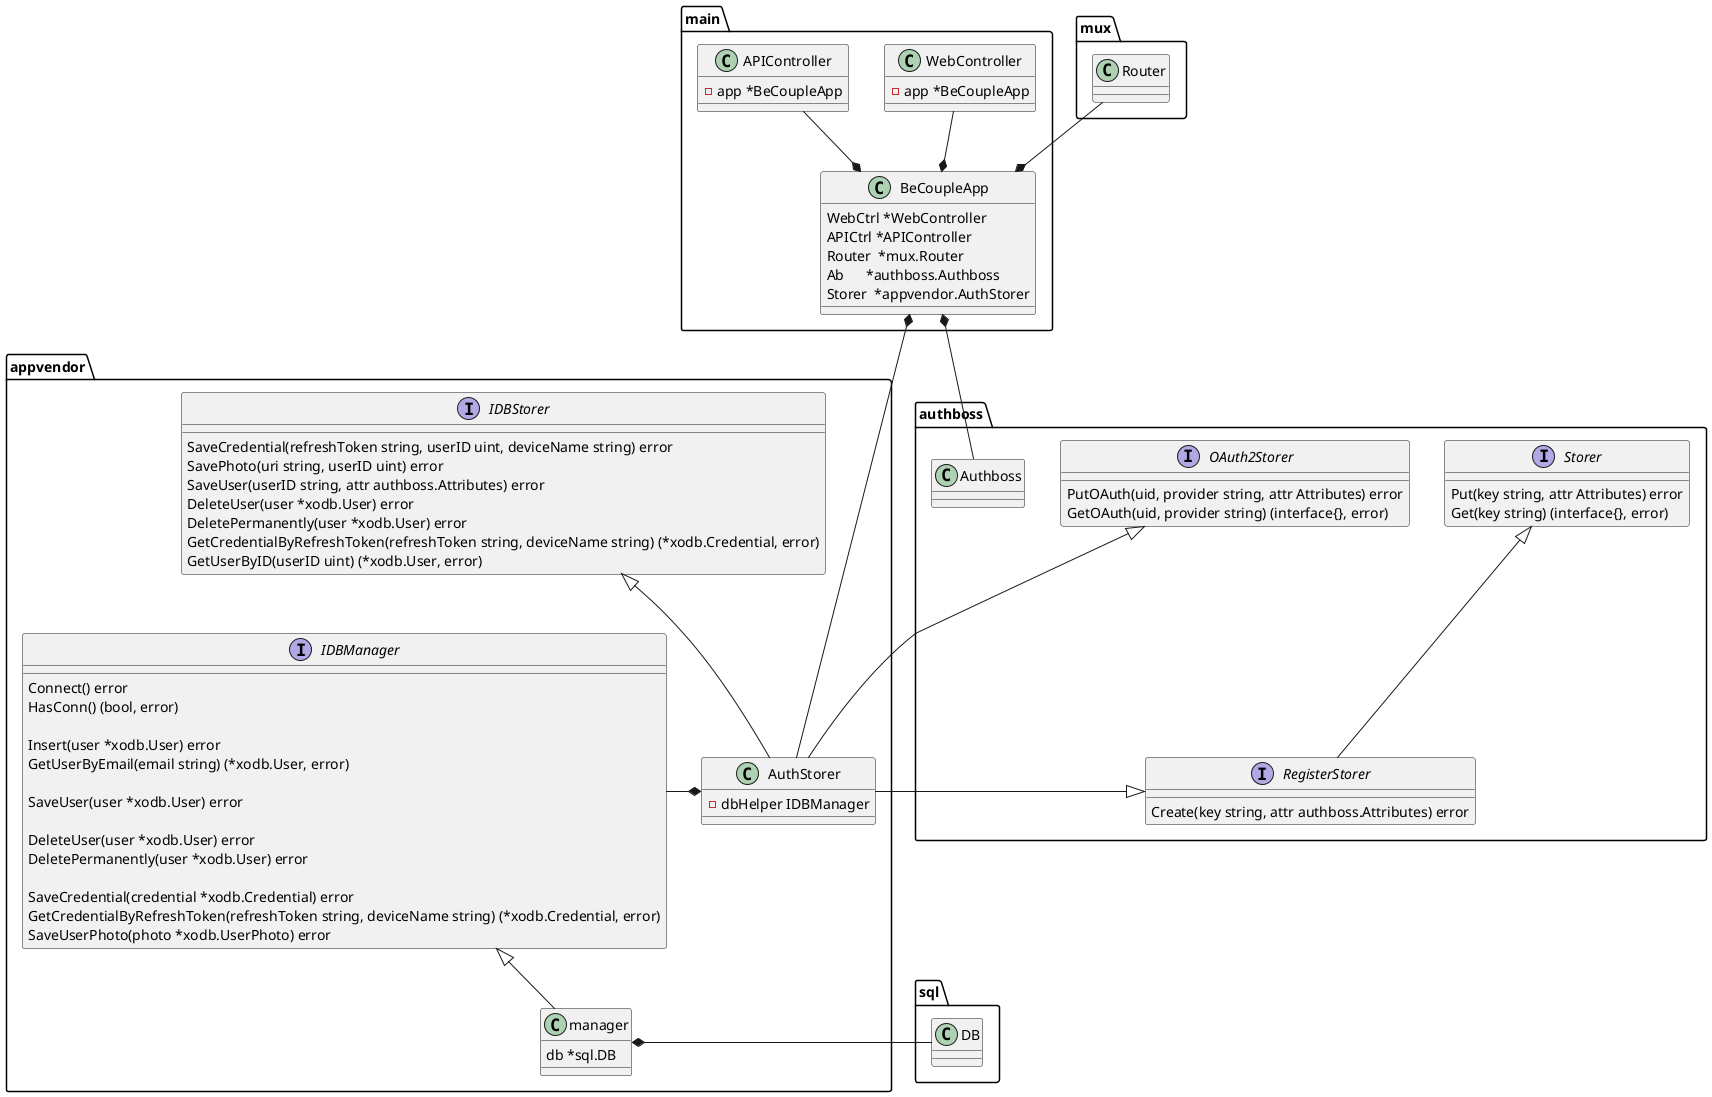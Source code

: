 @startuml

package main {
	class BeCoupleApp {
		WebCtrl *WebController
		APICtrl *APIController
		Router  *mux.Router
		Ab      *authboss.Authboss
		Storer  *appvendor.AuthStorer
	}
	class WebController {
		-app *BeCoupleApp
	}
	class APIController {
		-app *BeCoupleApp
	}

	APIController --* BeCoupleApp
	WebController --* BeCoupleApp

}
package mux {
	class Router
}
package authboss {
	interface Storer {
		Put(key string, attr Attributes) error
		Get(key string) (interface{}, error)
	}
	interface RegisterStorer {
		Create(key string, attr authboss.Attributes) error
	}
	interface OAuth2Storer {
		PutOAuth(uid, provider string, attr Attributes) error
		GetOAuth(uid, provider string) (interface{}, error)
	}
	class Authboss

	Storer <|-- RegisterStorer
}
package sql {
	class DB
}
package appvendor {
	interface IDBManager {
		Connect() error
		HasConn() (bool, error)

		Insert(user *xodb.User) error
		GetUserByEmail(email string) (*xodb.User, error)

		SaveUser(user *xodb.User) error

		DeleteUser(user *xodb.User) error
		DeletePermanently(user *xodb.User) error

		SaveCredential(credential *xodb.Credential) error
		GetCredentialByRefreshToken(refreshToken string, deviceName string) (*xodb.Credential, error)
		SaveUserPhoto(photo *xodb.UserPhoto) error
	}
	class  manager {
		db *sql.DB
	}
	interface IDBStorer {
		SaveCredential(refreshToken string, userID uint, deviceName string) error
		SavePhoto(uri string, userID uint) error
		SaveUser(userID string, attr authboss.Attributes) error
		DeleteUser(user *xodb.User) error
		DeletePermanently(user *xodb.User) error
		GetCredentialByRefreshToken(refreshToken string, deviceName string) (*xodb.Credential, error)
		GetUserByID(userID uint) (*xodb.User, error)
	}
	class AuthStorer {
		-dbHelper IDBManager
	}
	
	IDBStorer <|-- AuthStorer
	RegisterStorer <|-- AuthStorer
	OAuth2Storer <|-- AuthStorer
	IDBManager -* AuthStorer
	IDBManager <|-- manager
	manager *- DB
}

Router --* BeCoupleApp
BeCoupleApp *-- Authboss
AuthStorer --* BeCoupleApp

@enduml
